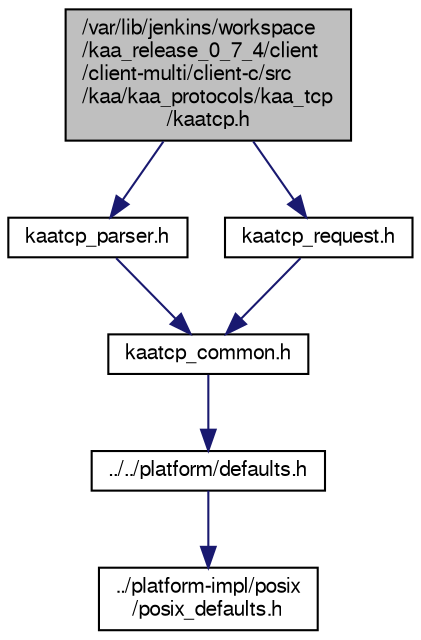 digraph "/var/lib/jenkins/workspace/kaa_release_0_7_4/client/client-multi/client-c/src/kaa/kaa_protocols/kaa_tcp/kaatcp.h"
{
  bgcolor="transparent";
  edge [fontname="FreeSans",fontsize="10",labelfontname="FreeSans",labelfontsize="10"];
  node [fontname="FreeSans",fontsize="10",shape=record];
  Node1 [label="/var/lib/jenkins/workspace\l/kaa_release_0_7_4/client\l/client-multi/client-c/src\l/kaa/kaa_protocols/kaa_tcp\l/kaatcp.h",height=0.2,width=0.4,color="black", fillcolor="grey75", style="filled" fontcolor="black"];
  Node1 -> Node2 [color="midnightblue",fontsize="10",style="solid",fontname="FreeSans"];
  Node2 [label="kaatcp_parser.h",height=0.2,width=0.4,color="black",URL="$kaatcp__parser_8h.html"];
  Node2 -> Node3 [color="midnightblue",fontsize="10",style="solid",fontname="FreeSans"];
  Node3 [label="kaatcp_common.h",height=0.2,width=0.4,color="black",URL="$kaatcp__common_8h.html"];
  Node3 -> Node4 [color="midnightblue",fontsize="10",style="solid",fontname="FreeSans"];
  Node4 [label="../../platform/defaults.h",height=0.2,width=0.4,color="black",URL="$defaults_8h.html"];
  Node4 -> Node5 [color="midnightblue",fontsize="10",style="solid",fontname="FreeSans"];
  Node5 [label="../platform-impl/posix\l/posix_defaults.h",height=0.2,width=0.4,color="black",URL="$posix__defaults_8h.html"];
  Node1 -> Node6 [color="midnightblue",fontsize="10",style="solid",fontname="FreeSans"];
  Node6 [label="kaatcp_request.h",height=0.2,width=0.4,color="black",URL="$kaatcp__request_8h.html"];
  Node6 -> Node3 [color="midnightblue",fontsize="10",style="solid",fontname="FreeSans"];
}
